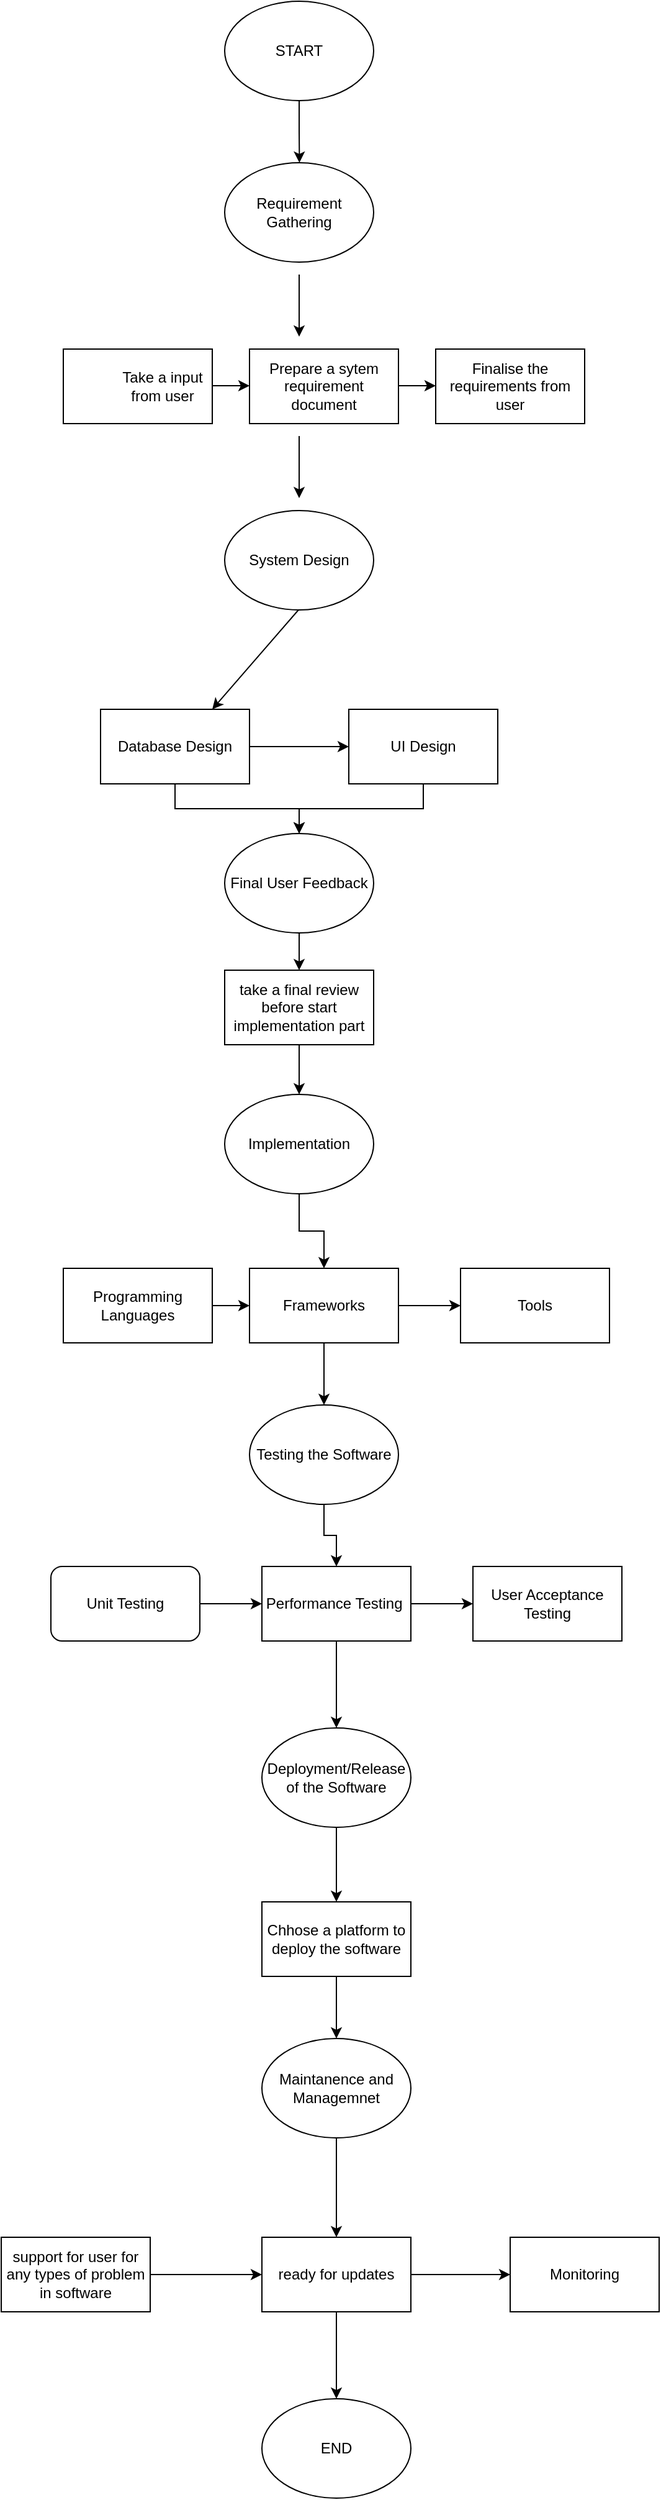 <mxfile version="24.7.14">
  <diagram name="Page-1" id="6pce0CSTc99Uxpxixjnp">
    <mxGraphModel dx="690" dy="1458" grid="1" gridSize="10" guides="1" tooltips="1" connect="1" arrows="1" fold="1" page="1" pageScale="1" pageWidth="850" pageHeight="1100" math="0" shadow="0">
      <root>
        <mxCell id="0" />
        <mxCell id="1" parent="0" />
        <mxCell id="AOdPLQqiWz-tcn7f9Xo1-1" value="&lt;blockquote style=&quot;margin: 0 0 0 40px; border: none; padding: 0px;&quot;&gt;Take a input from user&lt;/blockquote&gt;" style="rounded=0;whiteSpace=wrap;html=1;" vertex="1" parent="1">
          <mxGeometry x="180" y="240" width="120" height="60" as="geometry" />
        </mxCell>
        <mxCell id="AOdPLQqiWz-tcn7f9Xo1-2" value="" style="endArrow=classic;html=1;rounded=0;" edge="1" parent="1">
          <mxGeometry width="50" height="50" relative="1" as="geometry">
            <mxPoint x="370" y="310" as="sourcePoint" />
            <mxPoint x="370" y="360" as="targetPoint" />
          </mxGeometry>
        </mxCell>
        <mxCell id="AOdPLQqiWz-tcn7f9Xo1-4" value="Requirement Gathering" style="ellipse;whiteSpace=wrap;html=1;" vertex="1" parent="1">
          <mxGeometry x="310" y="90" width="120" height="80" as="geometry" />
        </mxCell>
        <mxCell id="AOdPLQqiWz-tcn7f9Xo1-6" value="" style="endArrow=classic;html=1;rounded=0;" edge="1" parent="1">
          <mxGeometry width="50" height="50" relative="1" as="geometry">
            <mxPoint x="370" y="180" as="sourcePoint" />
            <mxPoint x="370" y="230" as="targetPoint" />
          </mxGeometry>
        </mxCell>
        <mxCell id="AOdPLQqiWz-tcn7f9Xo1-7" value="" style="endArrow=classic;html=1;rounded=0;entryX=0.75;entryY=0;entryDx=0;entryDy=0;" edge="1" parent="1" target="AOdPLQqiWz-tcn7f9Xo1-16">
          <mxGeometry width="50" height="50" relative="1" as="geometry">
            <mxPoint x="369.44" y="450" as="sourcePoint" />
            <mxPoint x="369.44" y="520" as="targetPoint" />
          </mxGeometry>
        </mxCell>
        <mxCell id="AOdPLQqiWz-tcn7f9Xo1-8" value="Prepare a sytem requirement document" style="rounded=0;whiteSpace=wrap;html=1;" vertex="1" parent="1">
          <mxGeometry x="330" y="240" width="120" height="60" as="geometry" />
        </mxCell>
        <mxCell id="AOdPLQqiWz-tcn7f9Xo1-9" value="Finalise the requirements from user" style="rounded=0;whiteSpace=wrap;html=1;" vertex="1" parent="1">
          <mxGeometry x="480" y="240" width="120" height="60" as="geometry" />
        </mxCell>
        <mxCell id="AOdPLQqiWz-tcn7f9Xo1-10" value="System Design" style="ellipse;whiteSpace=wrap;html=1;" vertex="1" parent="1">
          <mxGeometry x="310" y="370" width="120" height="80" as="geometry" />
        </mxCell>
        <mxCell id="AOdPLQqiWz-tcn7f9Xo1-11" value="" style="endArrow=classic;html=1;rounded=0;" edge="1" parent="1">
          <mxGeometry width="50" height="50" relative="1" as="geometry">
            <mxPoint x="300" y="269.5" as="sourcePoint" />
            <mxPoint x="330" y="269.5" as="targetPoint" />
          </mxGeometry>
        </mxCell>
        <mxCell id="AOdPLQqiWz-tcn7f9Xo1-14" value="" style="endArrow=classic;html=1;rounded=0;" edge="1" parent="1">
          <mxGeometry width="50" height="50" relative="1" as="geometry">
            <mxPoint x="450" y="269.5" as="sourcePoint" />
            <mxPoint x="480" y="269.5" as="targetPoint" />
          </mxGeometry>
        </mxCell>
        <mxCell id="AOdPLQqiWz-tcn7f9Xo1-46" style="edgeStyle=orthogonalEdgeStyle;rounded=0;orthogonalLoop=1;jettySize=auto;html=1;" edge="1" parent="1" source="AOdPLQqiWz-tcn7f9Xo1-15" target="AOdPLQqiWz-tcn7f9Xo1-21">
          <mxGeometry relative="1" as="geometry" />
        </mxCell>
        <mxCell id="AOdPLQqiWz-tcn7f9Xo1-15" value="UI Design" style="rounded=0;whiteSpace=wrap;html=1;" vertex="1" parent="1">
          <mxGeometry x="410" y="530" width="120" height="60" as="geometry" />
        </mxCell>
        <mxCell id="AOdPLQqiWz-tcn7f9Xo1-42" style="edgeStyle=orthogonalEdgeStyle;rounded=0;orthogonalLoop=1;jettySize=auto;html=1;entryX=0;entryY=0.5;entryDx=0;entryDy=0;" edge="1" parent="1" source="AOdPLQqiWz-tcn7f9Xo1-16" target="AOdPLQqiWz-tcn7f9Xo1-15">
          <mxGeometry relative="1" as="geometry" />
        </mxCell>
        <mxCell id="AOdPLQqiWz-tcn7f9Xo1-43" style="edgeStyle=orthogonalEdgeStyle;rounded=0;orthogonalLoop=1;jettySize=auto;html=1;" edge="1" parent="1" source="AOdPLQqiWz-tcn7f9Xo1-16" target="AOdPLQqiWz-tcn7f9Xo1-21">
          <mxGeometry relative="1" as="geometry" />
        </mxCell>
        <mxCell id="AOdPLQqiWz-tcn7f9Xo1-16" value="Database Design" style="rounded=0;whiteSpace=wrap;html=1;" vertex="1" parent="1">
          <mxGeometry x="210" y="530" width="120" height="60" as="geometry" />
        </mxCell>
        <mxCell id="AOdPLQqiWz-tcn7f9Xo1-49" value="" style="edgeStyle=orthogonalEdgeStyle;rounded=0;orthogonalLoop=1;jettySize=auto;html=1;" edge="1" parent="1" source="AOdPLQqiWz-tcn7f9Xo1-17" target="AOdPLQqiWz-tcn7f9Xo1-19">
          <mxGeometry relative="1" as="geometry" />
        </mxCell>
        <mxCell id="AOdPLQqiWz-tcn7f9Xo1-17" value="Implementation" style="ellipse;whiteSpace=wrap;html=1;" vertex="1" parent="1">
          <mxGeometry x="310" y="840" width="120" height="80" as="geometry" />
        </mxCell>
        <mxCell id="AOdPLQqiWz-tcn7f9Xo1-18" value="Tools" style="rounded=0;whiteSpace=wrap;html=1;" vertex="1" parent="1">
          <mxGeometry x="500" y="980" width="120" height="60" as="geometry" />
        </mxCell>
        <mxCell id="AOdPLQqiWz-tcn7f9Xo1-51" value="" style="edgeStyle=orthogonalEdgeStyle;rounded=0;orthogonalLoop=1;jettySize=auto;html=1;" edge="1" parent="1" source="AOdPLQqiWz-tcn7f9Xo1-19" target="AOdPLQqiWz-tcn7f9Xo1-18">
          <mxGeometry relative="1" as="geometry" />
        </mxCell>
        <mxCell id="AOdPLQqiWz-tcn7f9Xo1-52" value="" style="edgeStyle=orthogonalEdgeStyle;rounded=0;orthogonalLoop=1;jettySize=auto;html=1;" edge="1" parent="1" source="AOdPLQqiWz-tcn7f9Xo1-19" target="AOdPLQqiWz-tcn7f9Xo1-23">
          <mxGeometry relative="1" as="geometry" />
        </mxCell>
        <mxCell id="AOdPLQqiWz-tcn7f9Xo1-19" value="Frameworks" style="rounded=0;whiteSpace=wrap;html=1;" vertex="1" parent="1">
          <mxGeometry x="330" y="980" width="120" height="60" as="geometry" />
        </mxCell>
        <mxCell id="AOdPLQqiWz-tcn7f9Xo1-50" value="" style="edgeStyle=orthogonalEdgeStyle;rounded=0;orthogonalLoop=1;jettySize=auto;html=1;" edge="1" parent="1" source="AOdPLQqiWz-tcn7f9Xo1-20" target="AOdPLQqiWz-tcn7f9Xo1-19">
          <mxGeometry relative="1" as="geometry" />
        </mxCell>
        <mxCell id="AOdPLQqiWz-tcn7f9Xo1-20" value="Programming Languages" style="rounded=0;whiteSpace=wrap;html=1;" vertex="1" parent="1">
          <mxGeometry x="180" y="980" width="120" height="60" as="geometry" />
        </mxCell>
        <mxCell id="AOdPLQqiWz-tcn7f9Xo1-47" value="" style="edgeStyle=orthogonalEdgeStyle;rounded=0;orthogonalLoop=1;jettySize=auto;html=1;" edge="1" parent="1" source="AOdPLQqiWz-tcn7f9Xo1-21" target="AOdPLQqiWz-tcn7f9Xo1-22">
          <mxGeometry relative="1" as="geometry" />
        </mxCell>
        <mxCell id="AOdPLQqiWz-tcn7f9Xo1-21" value="Final User Feedback" style="ellipse;whiteSpace=wrap;html=1;" vertex="1" parent="1">
          <mxGeometry x="310" y="630" width="120" height="80" as="geometry" />
        </mxCell>
        <mxCell id="AOdPLQqiWz-tcn7f9Xo1-48" value="" style="edgeStyle=orthogonalEdgeStyle;rounded=0;orthogonalLoop=1;jettySize=auto;html=1;" edge="1" parent="1" source="AOdPLQqiWz-tcn7f9Xo1-22" target="AOdPLQqiWz-tcn7f9Xo1-17">
          <mxGeometry relative="1" as="geometry" />
        </mxCell>
        <mxCell id="AOdPLQqiWz-tcn7f9Xo1-22" value="take a final review before start implementation part" style="rounded=0;whiteSpace=wrap;html=1;" vertex="1" parent="1">
          <mxGeometry x="310" y="740" width="120" height="60" as="geometry" />
        </mxCell>
        <mxCell id="AOdPLQqiWz-tcn7f9Xo1-53" value="" style="edgeStyle=orthogonalEdgeStyle;rounded=0;orthogonalLoop=1;jettySize=auto;html=1;" edge="1" parent="1" source="AOdPLQqiWz-tcn7f9Xo1-23" target="AOdPLQqiWz-tcn7f9Xo1-24">
          <mxGeometry relative="1" as="geometry" />
        </mxCell>
        <mxCell id="AOdPLQqiWz-tcn7f9Xo1-23" value="Testing the Software" style="ellipse;whiteSpace=wrap;html=1;" vertex="1" parent="1">
          <mxGeometry x="330" y="1090" width="120" height="80" as="geometry" />
        </mxCell>
        <mxCell id="AOdPLQqiWz-tcn7f9Xo1-55" value="" style="edgeStyle=orthogonalEdgeStyle;rounded=0;orthogonalLoop=1;jettySize=auto;html=1;" edge="1" parent="1" source="AOdPLQqiWz-tcn7f9Xo1-24" target="AOdPLQqiWz-tcn7f9Xo1-26">
          <mxGeometry relative="1" as="geometry" />
        </mxCell>
        <mxCell id="AOdPLQqiWz-tcn7f9Xo1-56" value="" style="edgeStyle=orthogonalEdgeStyle;rounded=0;orthogonalLoop=1;jettySize=auto;html=1;" edge="1" parent="1" source="AOdPLQqiWz-tcn7f9Xo1-24" target="AOdPLQqiWz-tcn7f9Xo1-27">
          <mxGeometry relative="1" as="geometry" />
        </mxCell>
        <mxCell id="AOdPLQqiWz-tcn7f9Xo1-24" value="Performance Testing&amp;nbsp;" style="rounded=0;whiteSpace=wrap;html=1;" vertex="1" parent="1">
          <mxGeometry x="340" y="1220" width="120" height="60" as="geometry" />
        </mxCell>
        <mxCell id="AOdPLQqiWz-tcn7f9Xo1-54" value="" style="edgeStyle=orthogonalEdgeStyle;rounded=0;orthogonalLoop=1;jettySize=auto;html=1;" edge="1" parent="1" source="AOdPLQqiWz-tcn7f9Xo1-25" target="AOdPLQqiWz-tcn7f9Xo1-24">
          <mxGeometry relative="1" as="geometry" />
        </mxCell>
        <mxCell id="AOdPLQqiWz-tcn7f9Xo1-25" value="Unit Testing" style="rounded=1;whiteSpace=wrap;html=1;" vertex="1" parent="1">
          <mxGeometry x="170" y="1220" width="120" height="60" as="geometry" />
        </mxCell>
        <mxCell id="AOdPLQqiWz-tcn7f9Xo1-26" value="User Acceptance Testing" style="rounded=0;whiteSpace=wrap;html=1;" vertex="1" parent="1">
          <mxGeometry x="510" y="1220" width="120" height="60" as="geometry" />
        </mxCell>
        <mxCell id="AOdPLQqiWz-tcn7f9Xo1-57" value="" style="edgeStyle=orthogonalEdgeStyle;rounded=0;orthogonalLoop=1;jettySize=auto;html=1;" edge="1" parent="1" source="AOdPLQqiWz-tcn7f9Xo1-27" target="AOdPLQqiWz-tcn7f9Xo1-29">
          <mxGeometry relative="1" as="geometry" />
        </mxCell>
        <mxCell id="AOdPLQqiWz-tcn7f9Xo1-27" value="Deployment/Release of the Software" style="ellipse;whiteSpace=wrap;html=1;" vertex="1" parent="1">
          <mxGeometry x="340" y="1350" width="120" height="80" as="geometry" />
        </mxCell>
        <mxCell id="AOdPLQqiWz-tcn7f9Xo1-58" value="" style="edgeStyle=orthogonalEdgeStyle;rounded=0;orthogonalLoop=1;jettySize=auto;html=1;" edge="1" parent="1" source="AOdPLQqiWz-tcn7f9Xo1-29" target="AOdPLQqiWz-tcn7f9Xo1-30">
          <mxGeometry relative="1" as="geometry" />
        </mxCell>
        <mxCell id="AOdPLQqiWz-tcn7f9Xo1-29" value="Chhose a platform to deploy the software" style="rounded=0;whiteSpace=wrap;html=1;" vertex="1" parent="1">
          <mxGeometry x="340" y="1490" width="120" height="60" as="geometry" />
        </mxCell>
        <mxCell id="AOdPLQqiWz-tcn7f9Xo1-59" value="" style="edgeStyle=orthogonalEdgeStyle;rounded=0;orthogonalLoop=1;jettySize=auto;html=1;" edge="1" parent="1" source="AOdPLQqiWz-tcn7f9Xo1-30" target="AOdPLQqiWz-tcn7f9Xo1-35">
          <mxGeometry relative="1" as="geometry" />
        </mxCell>
        <mxCell id="AOdPLQqiWz-tcn7f9Xo1-30" value="Maintanence and Managemnet" style="ellipse;whiteSpace=wrap;html=1;" vertex="1" parent="1">
          <mxGeometry x="340" y="1600" width="120" height="80" as="geometry" />
        </mxCell>
        <mxCell id="AOdPLQqiWz-tcn7f9Xo1-60" value="" style="edgeStyle=orthogonalEdgeStyle;rounded=0;orthogonalLoop=1;jettySize=auto;html=1;" edge="1" parent="1" source="AOdPLQqiWz-tcn7f9Xo1-34" target="AOdPLQqiWz-tcn7f9Xo1-35">
          <mxGeometry relative="1" as="geometry" />
        </mxCell>
        <mxCell id="AOdPLQqiWz-tcn7f9Xo1-34" value="support for user for any types of problem in software" style="rounded=0;whiteSpace=wrap;html=1;" vertex="1" parent="1">
          <mxGeometry x="130" y="1760" width="120" height="60" as="geometry" />
        </mxCell>
        <mxCell id="AOdPLQqiWz-tcn7f9Xo1-61" value="" style="edgeStyle=orthogonalEdgeStyle;rounded=0;orthogonalLoop=1;jettySize=auto;html=1;" edge="1" parent="1" source="AOdPLQqiWz-tcn7f9Xo1-35" target="AOdPLQqiWz-tcn7f9Xo1-37">
          <mxGeometry relative="1" as="geometry" />
        </mxCell>
        <mxCell id="AOdPLQqiWz-tcn7f9Xo1-62" value="" style="edgeStyle=orthogonalEdgeStyle;rounded=0;orthogonalLoop=1;jettySize=auto;html=1;" edge="1" parent="1" source="AOdPLQqiWz-tcn7f9Xo1-35" target="AOdPLQqiWz-tcn7f9Xo1-38">
          <mxGeometry relative="1" as="geometry" />
        </mxCell>
        <mxCell id="AOdPLQqiWz-tcn7f9Xo1-35" value="ready for updates" style="rounded=0;whiteSpace=wrap;html=1;" vertex="1" parent="1">
          <mxGeometry x="340" y="1760" width="120" height="60" as="geometry" />
        </mxCell>
        <mxCell id="AOdPLQqiWz-tcn7f9Xo1-37" value="Monitoring" style="rounded=0;whiteSpace=wrap;html=1;" vertex="1" parent="1">
          <mxGeometry x="540" y="1760" width="120" height="60" as="geometry" />
        </mxCell>
        <mxCell id="AOdPLQqiWz-tcn7f9Xo1-38" value="END" style="ellipse;whiteSpace=wrap;html=1;" vertex="1" parent="1">
          <mxGeometry x="340" y="1890" width="120" height="80" as="geometry" />
        </mxCell>
        <mxCell id="AOdPLQqiWz-tcn7f9Xo1-41" style="edgeStyle=orthogonalEdgeStyle;rounded=0;orthogonalLoop=1;jettySize=auto;html=1;exitX=0.5;exitY=1;exitDx=0;exitDy=0;" edge="1" parent="1" source="AOdPLQqiWz-tcn7f9Xo1-39">
          <mxGeometry relative="1" as="geometry">
            <mxPoint x="370.222" y="90" as="targetPoint" />
          </mxGeometry>
        </mxCell>
        <mxCell id="AOdPLQqiWz-tcn7f9Xo1-39" value="START" style="ellipse;whiteSpace=wrap;html=1;" vertex="1" parent="1">
          <mxGeometry x="310" y="-40" width="120" height="80" as="geometry" />
        </mxCell>
      </root>
    </mxGraphModel>
  </diagram>
</mxfile>
